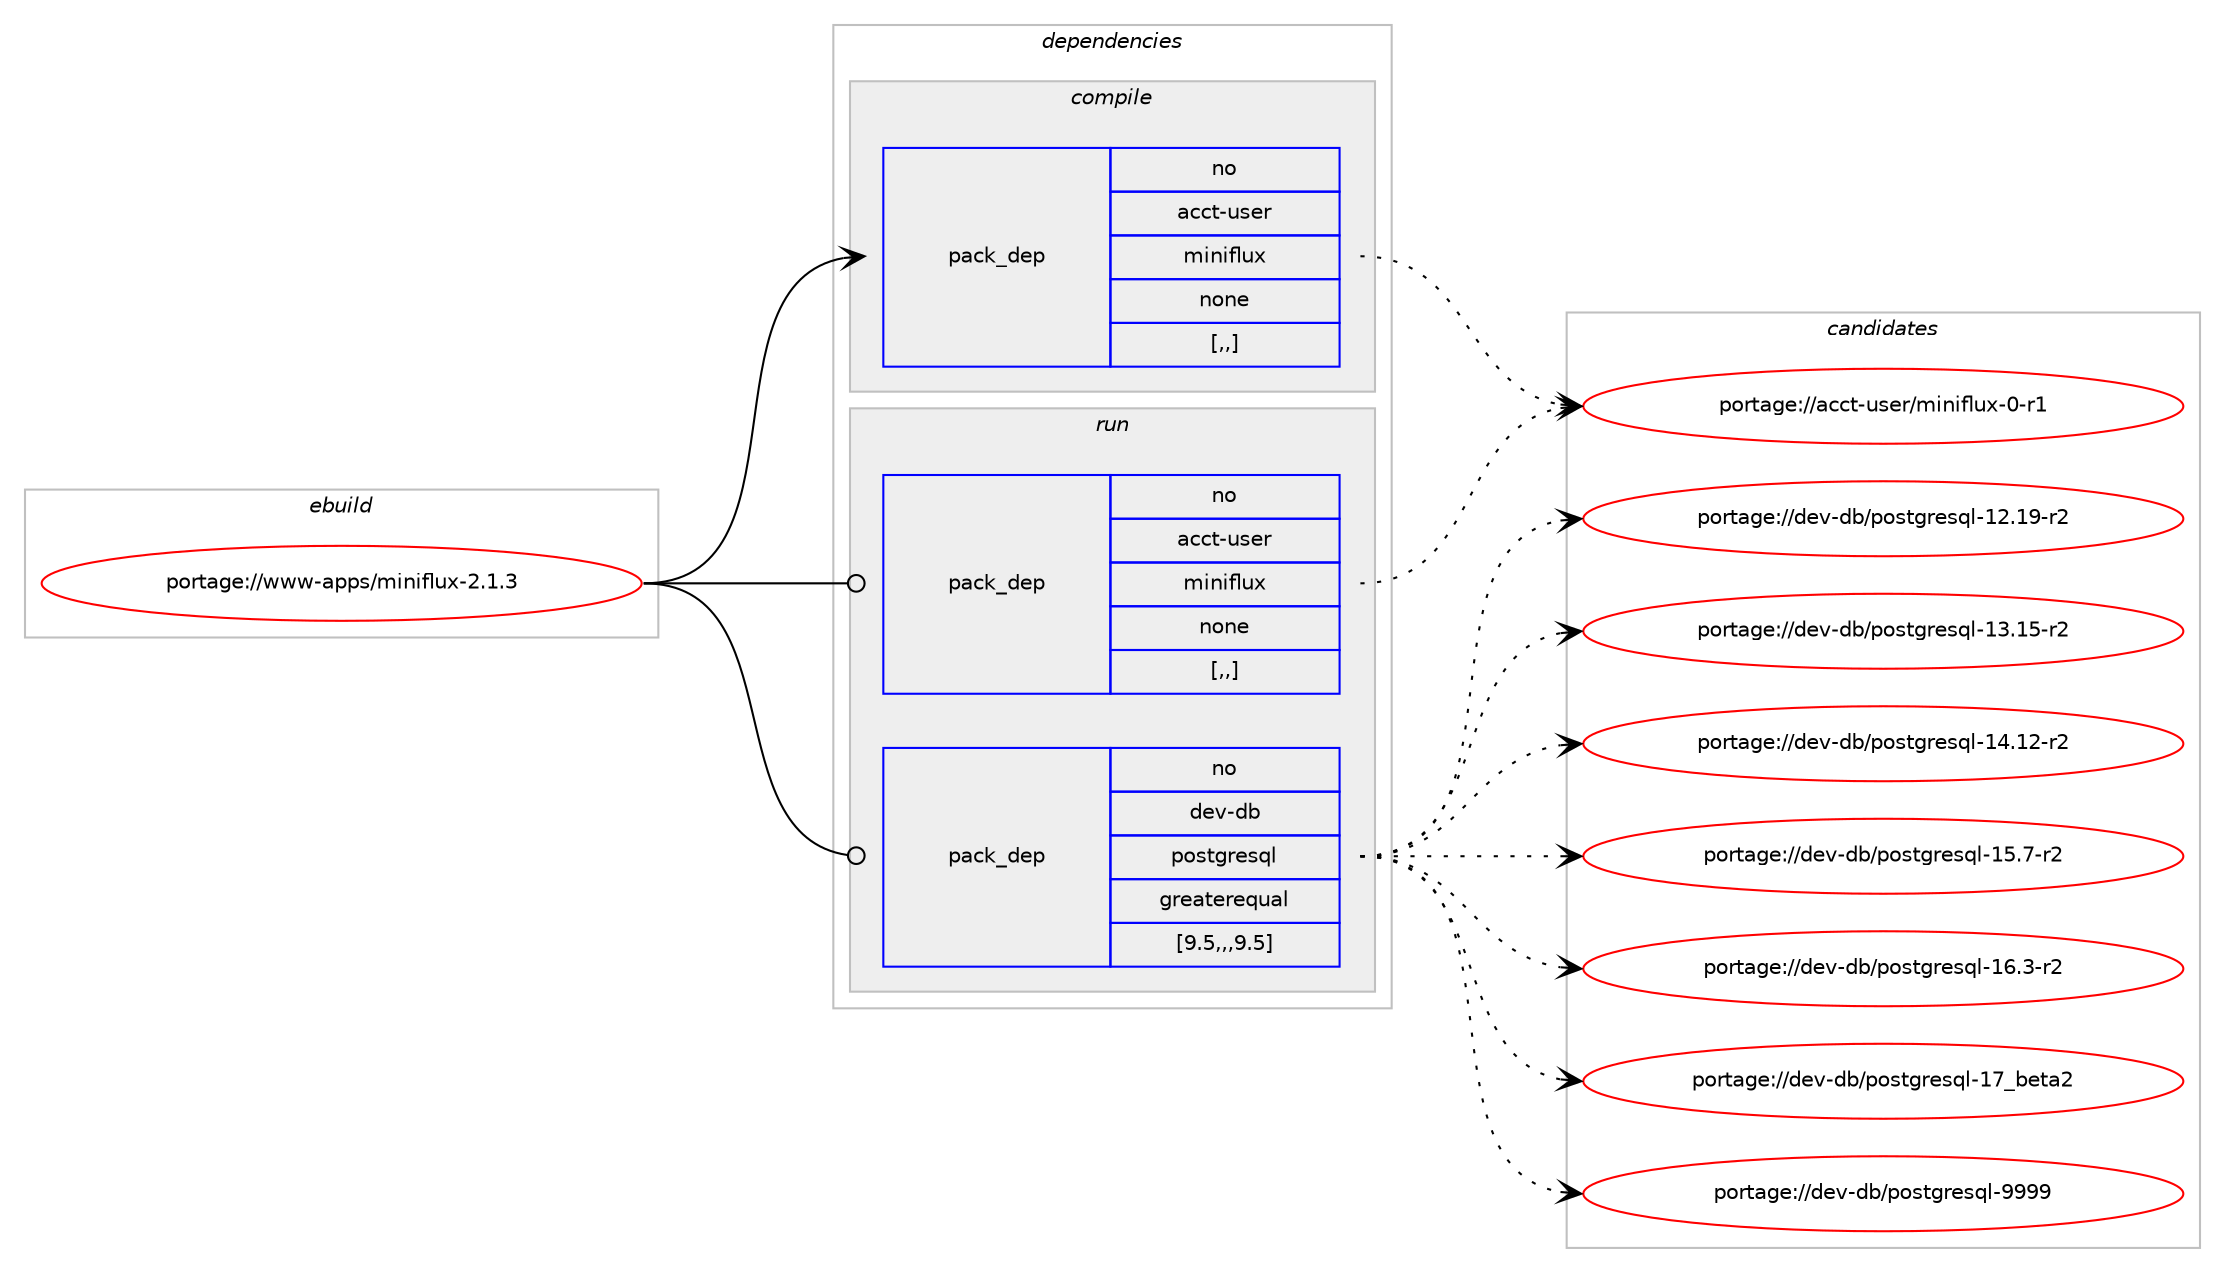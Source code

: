 digraph prolog {

# *************
# Graph options
# *************

newrank=true;
concentrate=true;
compound=true;
graph [rankdir=LR,fontname=Helvetica,fontsize=10,ranksep=1.5];#, ranksep=2.5, nodesep=0.2];
edge  [arrowhead=vee];
node  [fontname=Helvetica,fontsize=10];

# **********
# The ebuild
# **********

subgraph cluster_leftcol {
color=gray;
rank=same;
label=<<i>ebuild</i>>;
id [label="portage://www-apps/miniflux-2.1.3", color=red, width=4, href="../www-apps/miniflux-2.1.3.svg"];
}

# ****************
# The dependencies
# ****************

subgraph cluster_midcol {
color=gray;
label=<<i>dependencies</i>>;
subgraph cluster_compile {
fillcolor="#eeeeee";
style=filled;
label=<<i>compile</i>>;
subgraph pack317460 {
dependency436884 [label=<<TABLE BORDER="0" CELLBORDER="1" CELLSPACING="0" CELLPADDING="4" WIDTH="220"><TR><TD ROWSPAN="6" CELLPADDING="30">pack_dep</TD></TR><TR><TD WIDTH="110">no</TD></TR><TR><TD>acct-user</TD></TR><TR><TD>miniflux</TD></TR><TR><TD>none</TD></TR><TR><TD>[,,]</TD></TR></TABLE>>, shape=none, color=blue];
}
id:e -> dependency436884:w [weight=20,style="solid",arrowhead="vee"];
}
subgraph cluster_compileandrun {
fillcolor="#eeeeee";
style=filled;
label=<<i>compile and run</i>>;
}
subgraph cluster_run {
fillcolor="#eeeeee";
style=filled;
label=<<i>run</i>>;
subgraph pack317461 {
dependency436885 [label=<<TABLE BORDER="0" CELLBORDER="1" CELLSPACING="0" CELLPADDING="4" WIDTH="220"><TR><TD ROWSPAN="6" CELLPADDING="30">pack_dep</TD></TR><TR><TD WIDTH="110">no</TD></TR><TR><TD>acct-user</TD></TR><TR><TD>miniflux</TD></TR><TR><TD>none</TD></TR><TR><TD>[,,]</TD></TR></TABLE>>, shape=none, color=blue];
}
id:e -> dependency436885:w [weight=20,style="solid",arrowhead="odot"];
subgraph pack317462 {
dependency436886 [label=<<TABLE BORDER="0" CELLBORDER="1" CELLSPACING="0" CELLPADDING="4" WIDTH="220"><TR><TD ROWSPAN="6" CELLPADDING="30">pack_dep</TD></TR><TR><TD WIDTH="110">no</TD></TR><TR><TD>dev-db</TD></TR><TR><TD>postgresql</TD></TR><TR><TD>greaterequal</TD></TR><TR><TD>[9.5,,,9.5]</TD></TR></TABLE>>, shape=none, color=blue];
}
id:e -> dependency436886:w [weight=20,style="solid",arrowhead="odot"];
}
}

# **************
# The candidates
# **************

subgraph cluster_choices {
rank=same;
color=gray;
label=<<i>candidates</i>>;

subgraph choice317460 {
color=black;
nodesep=1;
choice979999116451171151011144710910511010510210811712045484511449 [label="portage://acct-user/miniflux-0-r1", color=red, width=4,href="../acct-user/miniflux-0-r1.svg"];
dependency436884:e -> choice979999116451171151011144710910511010510210811712045484511449:w [style=dotted,weight="100"];
}
subgraph choice317461 {
color=black;
nodesep=1;
choice979999116451171151011144710910511010510210811712045484511449 [label="portage://acct-user/miniflux-0-r1", color=red, width=4,href="../acct-user/miniflux-0-r1.svg"];
dependency436885:e -> choice979999116451171151011144710910511010510210811712045484511449:w [style=dotted,weight="100"];
}
subgraph choice317462 {
color=black;
nodesep=1;
choice1001011184510098471121111151161031141011151131084549504649574511450 [label="portage://dev-db/postgresql-12.19-r2", color=red, width=4,href="../dev-db/postgresql-12.19-r2.svg"];
choice1001011184510098471121111151161031141011151131084549514649534511450 [label="portage://dev-db/postgresql-13.15-r2", color=red, width=4,href="../dev-db/postgresql-13.15-r2.svg"];
choice1001011184510098471121111151161031141011151131084549524649504511450 [label="portage://dev-db/postgresql-14.12-r2", color=red, width=4,href="../dev-db/postgresql-14.12-r2.svg"];
choice10010111845100984711211111511610311410111511310845495346554511450 [label="portage://dev-db/postgresql-15.7-r2", color=red, width=4,href="../dev-db/postgresql-15.7-r2.svg"];
choice10010111845100984711211111511610311410111511310845495446514511450 [label="portage://dev-db/postgresql-16.3-r2", color=red, width=4,href="../dev-db/postgresql-16.3-r2.svg"];
choice10010111845100984711211111511610311410111511310845495595981011169750 [label="portage://dev-db/postgresql-17_beta2", color=red, width=4,href="../dev-db/postgresql-17_beta2.svg"];
choice1001011184510098471121111151161031141011151131084557575757 [label="portage://dev-db/postgresql-9999", color=red, width=4,href="../dev-db/postgresql-9999.svg"];
dependency436886:e -> choice1001011184510098471121111151161031141011151131084549504649574511450:w [style=dotted,weight="100"];
dependency436886:e -> choice1001011184510098471121111151161031141011151131084549514649534511450:w [style=dotted,weight="100"];
dependency436886:e -> choice1001011184510098471121111151161031141011151131084549524649504511450:w [style=dotted,weight="100"];
dependency436886:e -> choice10010111845100984711211111511610311410111511310845495346554511450:w [style=dotted,weight="100"];
dependency436886:e -> choice10010111845100984711211111511610311410111511310845495446514511450:w [style=dotted,weight="100"];
dependency436886:e -> choice10010111845100984711211111511610311410111511310845495595981011169750:w [style=dotted,weight="100"];
dependency436886:e -> choice1001011184510098471121111151161031141011151131084557575757:w [style=dotted,weight="100"];
}
}

}
